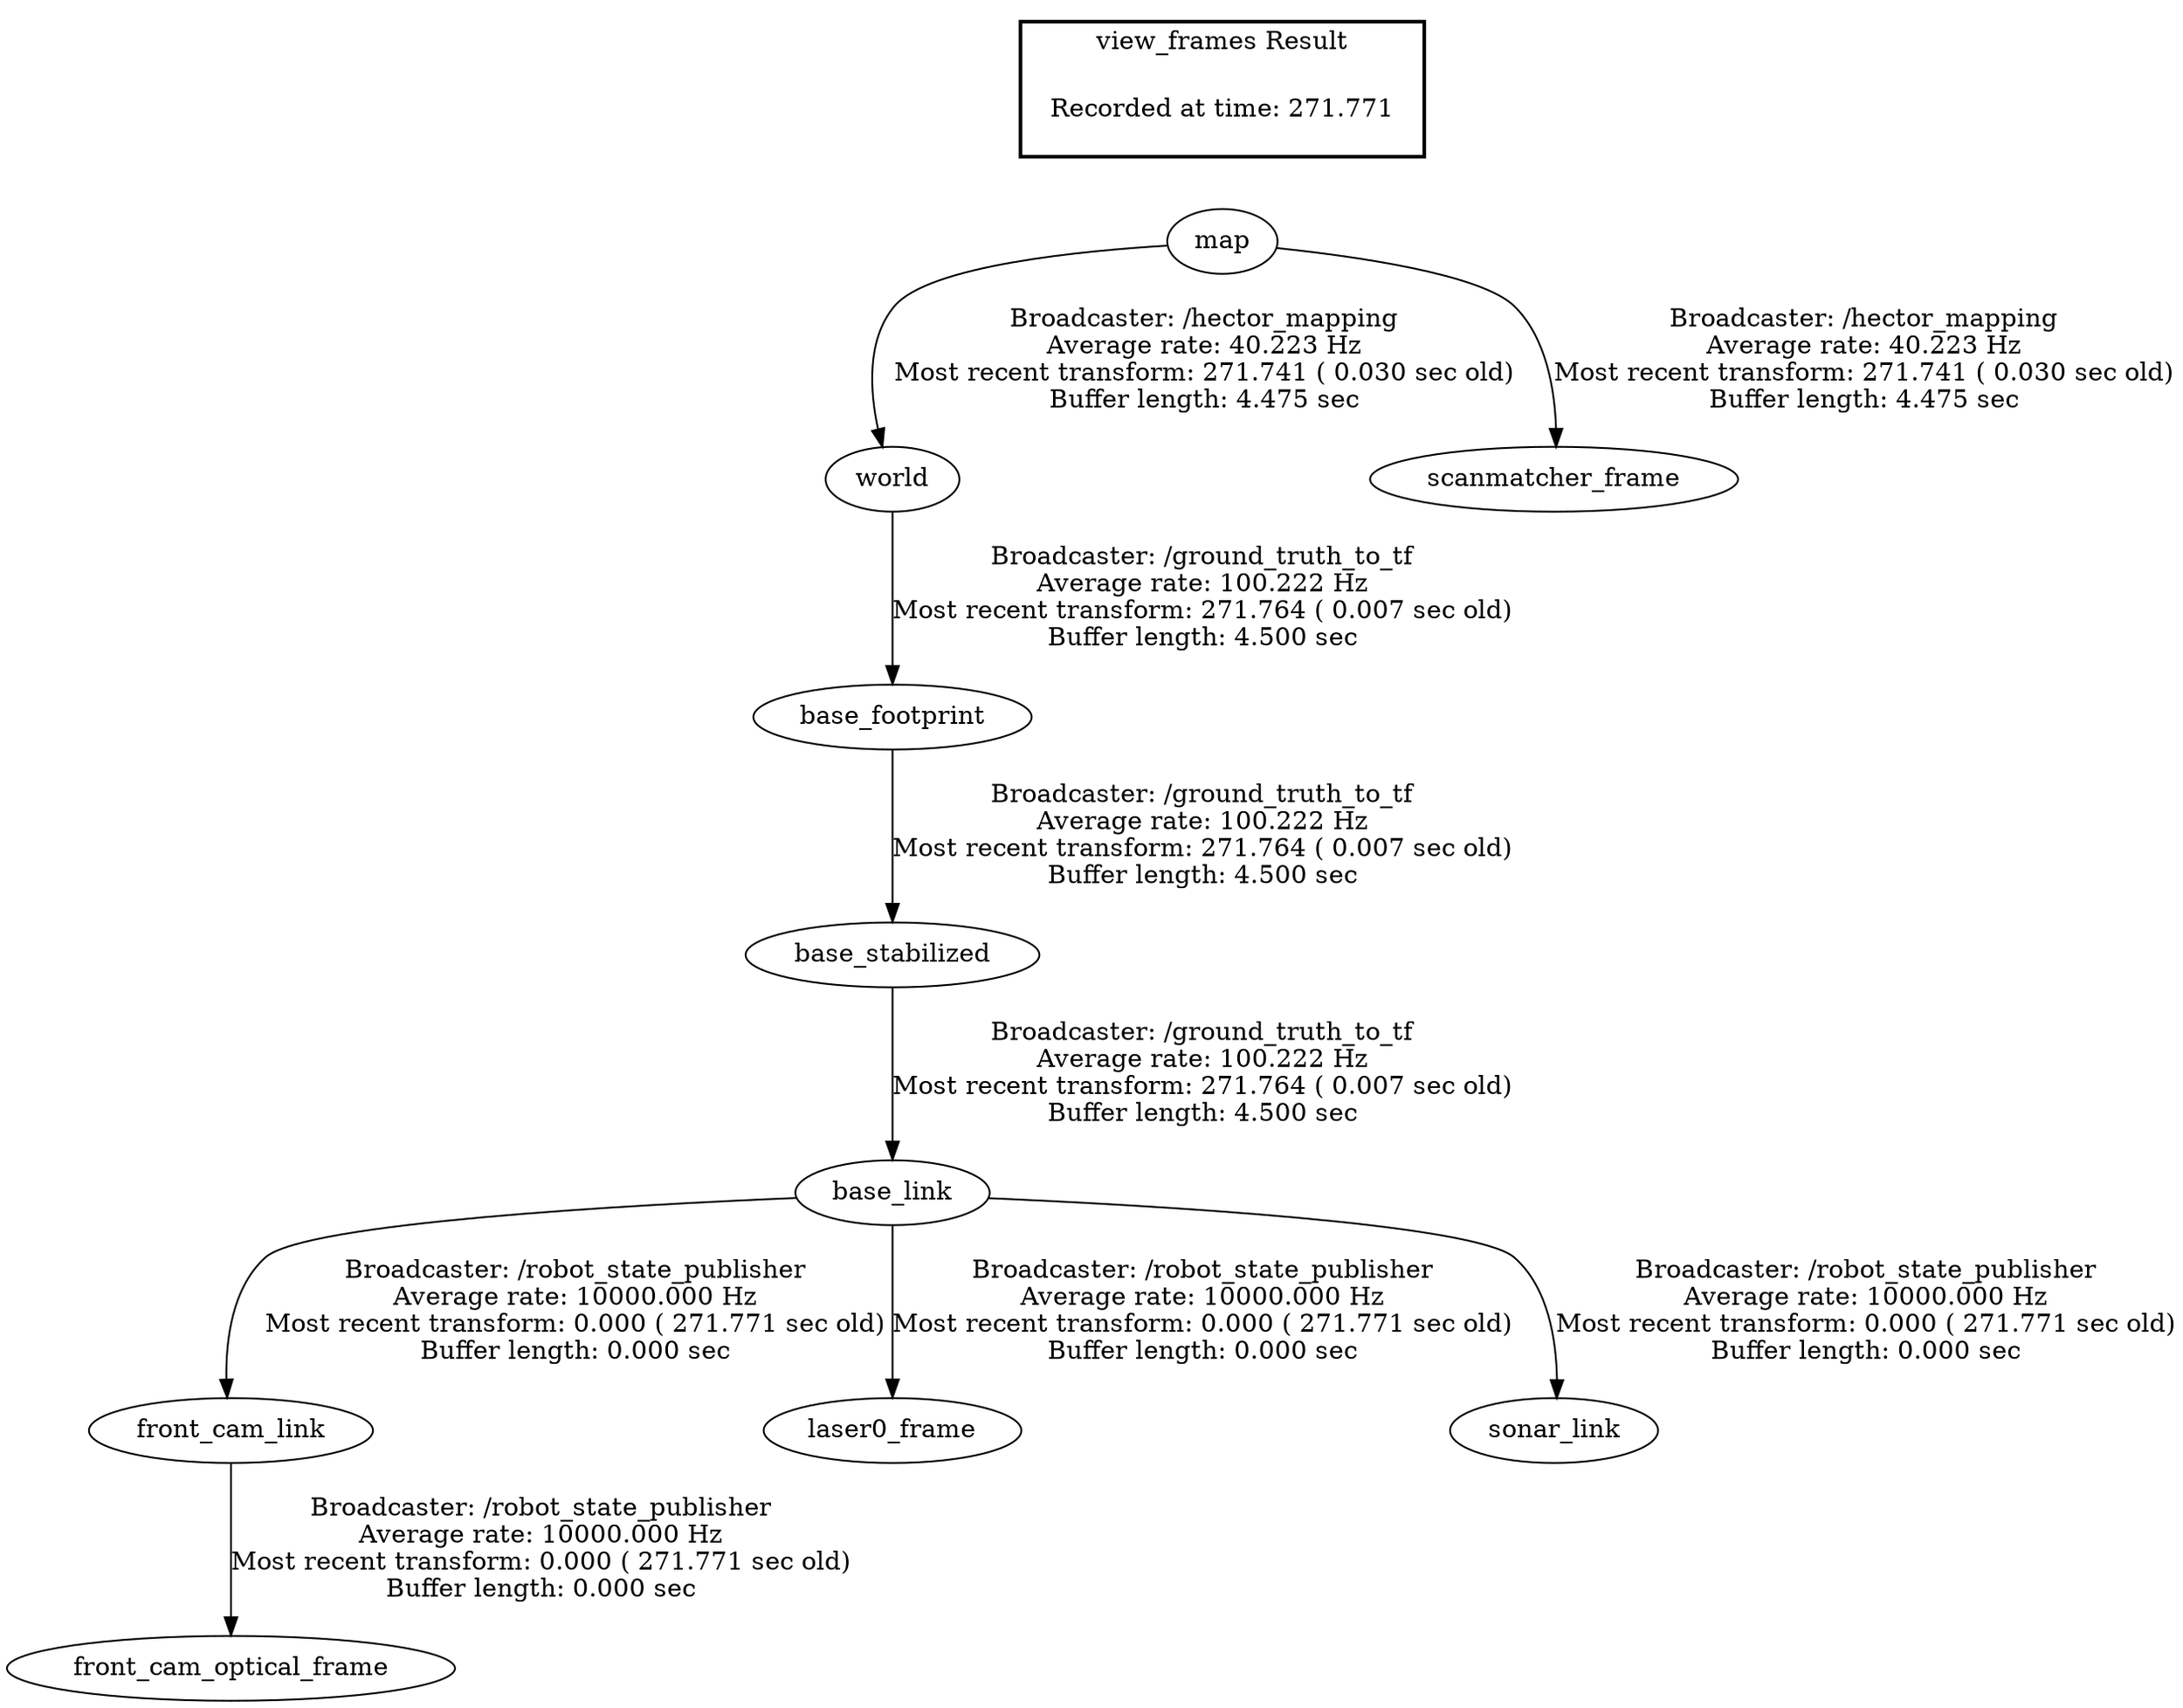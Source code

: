 digraph G {
"base_link" -> "front_cam_link"[label="Broadcaster: /robot_state_publisher\nAverage rate: 10000.000 Hz\nMost recent transform: 0.000 ( 271.771 sec old)\nBuffer length: 0.000 sec\n"];
"base_stabilized" -> "base_link"[label="Broadcaster: /ground_truth_to_tf\nAverage rate: 100.222 Hz\nMost recent transform: 271.764 ( 0.007 sec old)\nBuffer length: 4.500 sec\n"];
"front_cam_link" -> "front_cam_optical_frame"[label="Broadcaster: /robot_state_publisher\nAverage rate: 10000.000 Hz\nMost recent transform: 0.000 ( 271.771 sec old)\nBuffer length: 0.000 sec\n"];
"base_link" -> "laser0_frame"[label="Broadcaster: /robot_state_publisher\nAverage rate: 10000.000 Hz\nMost recent transform: 0.000 ( 271.771 sec old)\nBuffer length: 0.000 sec\n"];
"base_link" -> "sonar_link"[label="Broadcaster: /robot_state_publisher\nAverage rate: 10000.000 Hz\nMost recent transform: 0.000 ( 271.771 sec old)\nBuffer length: 0.000 sec\n"];
"world" -> "base_footprint"[label="Broadcaster: /ground_truth_to_tf\nAverage rate: 100.222 Hz\nMost recent transform: 271.764 ( 0.007 sec old)\nBuffer length: 4.500 sec\n"];
"map" -> "world"[label="Broadcaster: /hector_mapping\nAverage rate: 40.223 Hz\nMost recent transform: 271.741 ( 0.030 sec old)\nBuffer length: 4.475 sec\n"];
"base_footprint" -> "base_stabilized"[label="Broadcaster: /ground_truth_to_tf\nAverage rate: 100.222 Hz\nMost recent transform: 271.764 ( 0.007 sec old)\nBuffer length: 4.500 sec\n"];
"map" -> "scanmatcher_frame"[label="Broadcaster: /hector_mapping\nAverage rate: 40.223 Hz\nMost recent transform: 271.741 ( 0.030 sec old)\nBuffer length: 4.475 sec\n"];
edge [style=invis];
 subgraph cluster_legend { style=bold; color=black; label ="view_frames Result";
"Recorded at time: 271.771"[ shape=plaintext ] ;
 }->"map";
}